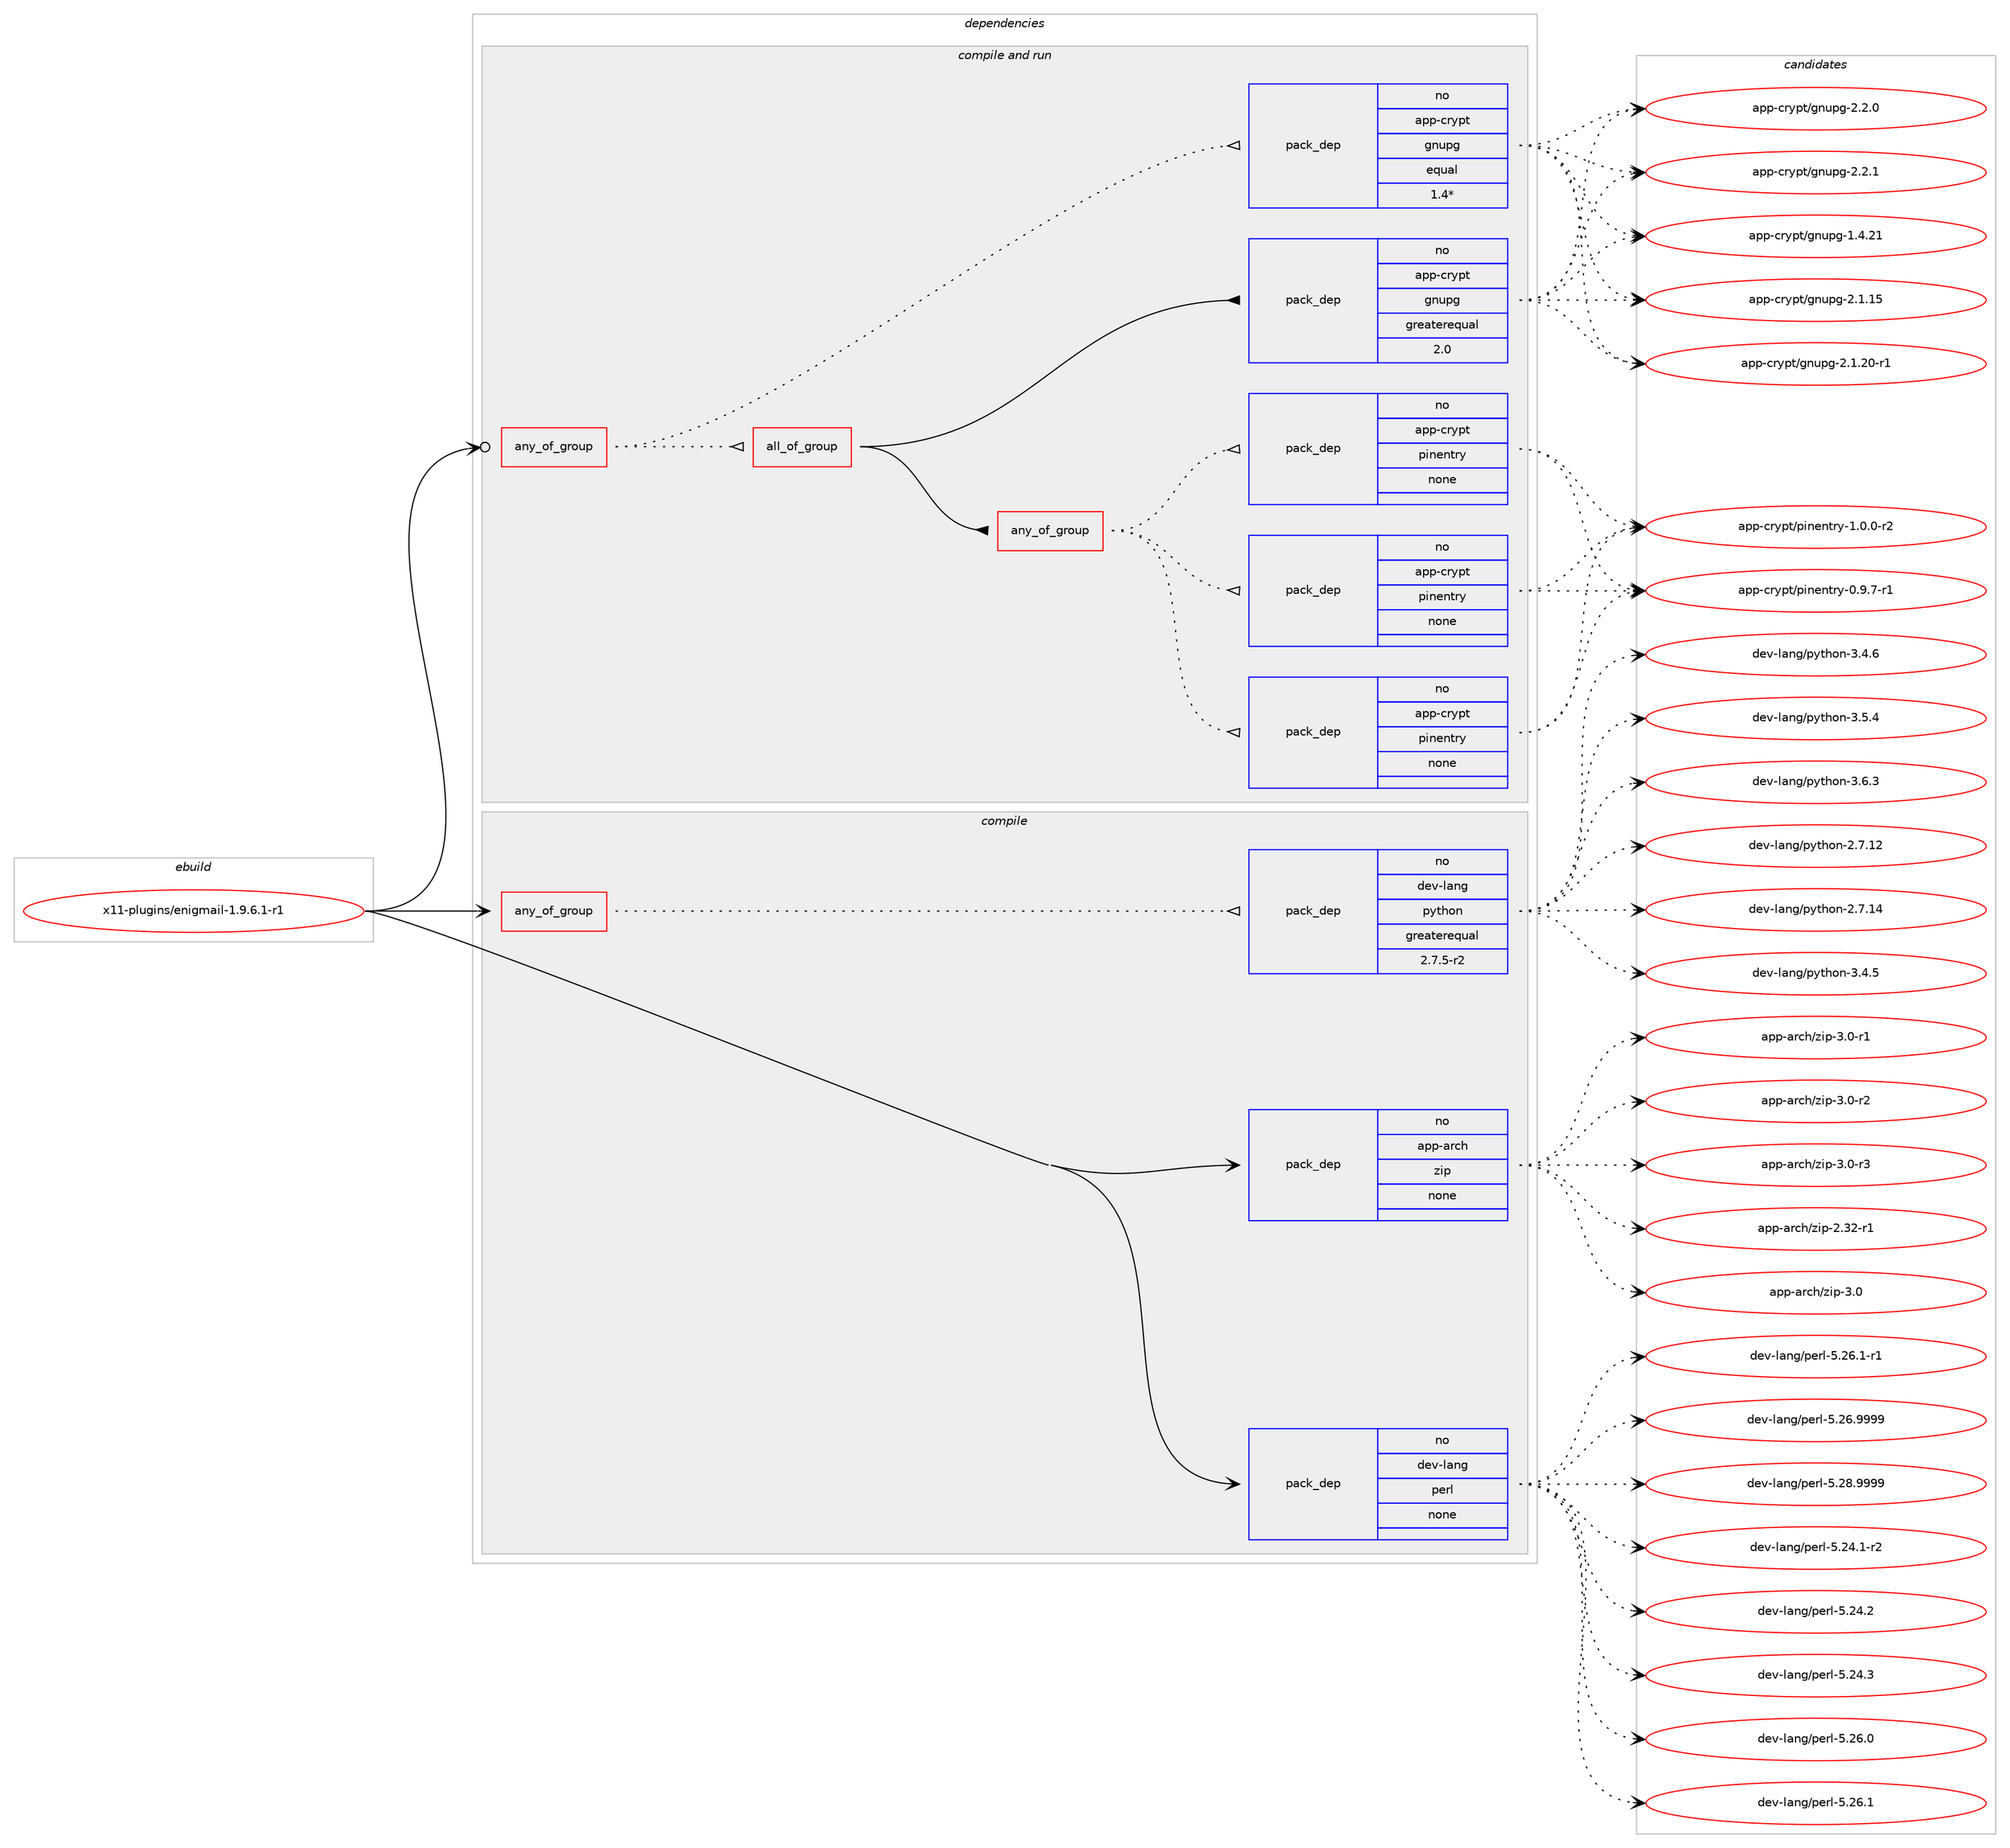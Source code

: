 digraph prolog {

# *************
# Graph options
# *************

newrank=true;
concentrate=true;
compound=true;
graph [rankdir=LR,fontname=Helvetica,fontsize=10,ranksep=1.5];#, ranksep=2.5, nodesep=0.2];
edge  [arrowhead=vee];
node  [fontname=Helvetica,fontsize=10];

# **********
# The ebuild
# **********

subgraph cluster_leftcol {
color=gray;
rank=same;
label=<<i>ebuild</i>>;
id [label="x11-plugins/enigmail-1.9.6.1-r1", color=red, width=4, href="../x11-plugins/enigmail-1.9.6.1-r1.svg"];
}

# ****************
# The dependencies
# ****************

subgraph cluster_midcol {
color=gray;
label=<<i>dependencies</i>>;
subgraph cluster_compile {
fillcolor="#eeeeee";
style=filled;
label=<<i>compile</i>>;
subgraph any9554 {
dependency526190 [label=<<TABLE BORDER="0" CELLBORDER="1" CELLSPACING="0" CELLPADDING="4"><TR><TD CELLPADDING="10">any_of_group</TD></TR></TABLE>>, shape=none, color=red];subgraph pack392769 {
dependency526191 [label=<<TABLE BORDER="0" CELLBORDER="1" CELLSPACING="0" CELLPADDING="4" WIDTH="220"><TR><TD ROWSPAN="6" CELLPADDING="30">pack_dep</TD></TR><TR><TD WIDTH="110">no</TD></TR><TR><TD>dev-lang</TD></TR><TR><TD>python</TD></TR><TR><TD>greaterequal</TD></TR><TR><TD>2.7.5-r2</TD></TR></TABLE>>, shape=none, color=blue];
}
dependency526190:e -> dependency526191:w [weight=20,style="dotted",arrowhead="oinv"];
}
id:e -> dependency526190:w [weight=20,style="solid",arrowhead="vee"];
subgraph pack392770 {
dependency526192 [label=<<TABLE BORDER="0" CELLBORDER="1" CELLSPACING="0" CELLPADDING="4" WIDTH="220"><TR><TD ROWSPAN="6" CELLPADDING="30">pack_dep</TD></TR><TR><TD WIDTH="110">no</TD></TR><TR><TD>app-arch</TD></TR><TR><TD>zip</TD></TR><TR><TD>none</TD></TR><TR><TD></TD></TR></TABLE>>, shape=none, color=blue];
}
id:e -> dependency526192:w [weight=20,style="solid",arrowhead="vee"];
subgraph pack392771 {
dependency526193 [label=<<TABLE BORDER="0" CELLBORDER="1" CELLSPACING="0" CELLPADDING="4" WIDTH="220"><TR><TD ROWSPAN="6" CELLPADDING="30">pack_dep</TD></TR><TR><TD WIDTH="110">no</TD></TR><TR><TD>dev-lang</TD></TR><TR><TD>perl</TD></TR><TR><TD>none</TD></TR><TR><TD></TD></TR></TABLE>>, shape=none, color=blue];
}
id:e -> dependency526193:w [weight=20,style="solid",arrowhead="vee"];
}
subgraph cluster_compileandrun {
fillcolor="#eeeeee";
style=filled;
label=<<i>compile and run</i>>;
subgraph any9555 {
dependency526194 [label=<<TABLE BORDER="0" CELLBORDER="1" CELLSPACING="0" CELLPADDING="4"><TR><TD CELLPADDING="10">any_of_group</TD></TR></TABLE>>, shape=none, color=red];subgraph all346 {
dependency526195 [label=<<TABLE BORDER="0" CELLBORDER="1" CELLSPACING="0" CELLPADDING="4"><TR><TD CELLPADDING="10">all_of_group</TD></TR></TABLE>>, shape=none, color=red];subgraph pack392772 {
dependency526196 [label=<<TABLE BORDER="0" CELLBORDER="1" CELLSPACING="0" CELLPADDING="4" WIDTH="220"><TR><TD ROWSPAN="6" CELLPADDING="30">pack_dep</TD></TR><TR><TD WIDTH="110">no</TD></TR><TR><TD>app-crypt</TD></TR><TR><TD>gnupg</TD></TR><TR><TD>greaterequal</TD></TR><TR><TD>2.0</TD></TR></TABLE>>, shape=none, color=blue];
}
dependency526195:e -> dependency526196:w [weight=20,style="solid",arrowhead="inv"];
subgraph any9556 {
dependency526197 [label=<<TABLE BORDER="0" CELLBORDER="1" CELLSPACING="0" CELLPADDING="4"><TR><TD CELLPADDING="10">any_of_group</TD></TR></TABLE>>, shape=none, color=red];subgraph pack392773 {
dependency526198 [label=<<TABLE BORDER="0" CELLBORDER="1" CELLSPACING="0" CELLPADDING="4" WIDTH="220"><TR><TD ROWSPAN="6" CELLPADDING="30">pack_dep</TD></TR><TR><TD WIDTH="110">no</TD></TR><TR><TD>app-crypt</TD></TR><TR><TD>pinentry</TD></TR><TR><TD>none</TD></TR><TR><TD></TD></TR></TABLE>>, shape=none, color=blue];
}
dependency526197:e -> dependency526198:w [weight=20,style="dotted",arrowhead="oinv"];
subgraph pack392774 {
dependency526199 [label=<<TABLE BORDER="0" CELLBORDER="1" CELLSPACING="0" CELLPADDING="4" WIDTH="220"><TR><TD ROWSPAN="6" CELLPADDING="30">pack_dep</TD></TR><TR><TD WIDTH="110">no</TD></TR><TR><TD>app-crypt</TD></TR><TR><TD>pinentry</TD></TR><TR><TD>none</TD></TR><TR><TD></TD></TR></TABLE>>, shape=none, color=blue];
}
dependency526197:e -> dependency526199:w [weight=20,style="dotted",arrowhead="oinv"];
subgraph pack392775 {
dependency526200 [label=<<TABLE BORDER="0" CELLBORDER="1" CELLSPACING="0" CELLPADDING="4" WIDTH="220"><TR><TD ROWSPAN="6" CELLPADDING="30">pack_dep</TD></TR><TR><TD WIDTH="110">no</TD></TR><TR><TD>app-crypt</TD></TR><TR><TD>pinentry</TD></TR><TR><TD>none</TD></TR><TR><TD></TD></TR></TABLE>>, shape=none, color=blue];
}
dependency526197:e -> dependency526200:w [weight=20,style="dotted",arrowhead="oinv"];
}
dependency526195:e -> dependency526197:w [weight=20,style="solid",arrowhead="inv"];
}
dependency526194:e -> dependency526195:w [weight=20,style="dotted",arrowhead="oinv"];
subgraph pack392776 {
dependency526201 [label=<<TABLE BORDER="0" CELLBORDER="1" CELLSPACING="0" CELLPADDING="4" WIDTH="220"><TR><TD ROWSPAN="6" CELLPADDING="30">pack_dep</TD></TR><TR><TD WIDTH="110">no</TD></TR><TR><TD>app-crypt</TD></TR><TR><TD>gnupg</TD></TR><TR><TD>equal</TD></TR><TR><TD>1.4*</TD></TR></TABLE>>, shape=none, color=blue];
}
dependency526194:e -> dependency526201:w [weight=20,style="dotted",arrowhead="oinv"];
}
id:e -> dependency526194:w [weight=20,style="solid",arrowhead="odotvee"];
}
subgraph cluster_run {
fillcolor="#eeeeee";
style=filled;
label=<<i>run</i>>;
}
}

# **************
# The candidates
# **************

subgraph cluster_choices {
rank=same;
color=gray;
label=<<i>candidates</i>>;

subgraph choice392769 {
color=black;
nodesep=1;
choice10010111845108971101034711212111610411111045504655464950 [label="dev-lang/python-2.7.12", color=red, width=4,href="../dev-lang/python-2.7.12.svg"];
choice10010111845108971101034711212111610411111045504655464952 [label="dev-lang/python-2.7.14", color=red, width=4,href="../dev-lang/python-2.7.14.svg"];
choice100101118451089711010347112121116104111110455146524653 [label="dev-lang/python-3.4.5", color=red, width=4,href="../dev-lang/python-3.4.5.svg"];
choice100101118451089711010347112121116104111110455146524654 [label="dev-lang/python-3.4.6", color=red, width=4,href="../dev-lang/python-3.4.6.svg"];
choice100101118451089711010347112121116104111110455146534652 [label="dev-lang/python-3.5.4", color=red, width=4,href="../dev-lang/python-3.5.4.svg"];
choice100101118451089711010347112121116104111110455146544651 [label="dev-lang/python-3.6.3", color=red, width=4,href="../dev-lang/python-3.6.3.svg"];
dependency526191:e -> choice10010111845108971101034711212111610411111045504655464950:w [style=dotted,weight="100"];
dependency526191:e -> choice10010111845108971101034711212111610411111045504655464952:w [style=dotted,weight="100"];
dependency526191:e -> choice100101118451089711010347112121116104111110455146524653:w [style=dotted,weight="100"];
dependency526191:e -> choice100101118451089711010347112121116104111110455146524654:w [style=dotted,weight="100"];
dependency526191:e -> choice100101118451089711010347112121116104111110455146534652:w [style=dotted,weight="100"];
dependency526191:e -> choice100101118451089711010347112121116104111110455146544651:w [style=dotted,weight="100"];
}
subgraph choice392770 {
color=black;
nodesep=1;
choice971121124597114991044712210511245504651504511449 [label="app-arch/zip-2.32-r1", color=red, width=4,href="../app-arch/zip-2.32-r1.svg"];
choice971121124597114991044712210511245514648 [label="app-arch/zip-3.0", color=red, width=4,href="../app-arch/zip-3.0.svg"];
choice9711211245971149910447122105112455146484511449 [label="app-arch/zip-3.0-r1", color=red, width=4,href="../app-arch/zip-3.0-r1.svg"];
choice9711211245971149910447122105112455146484511450 [label="app-arch/zip-3.0-r2", color=red, width=4,href="../app-arch/zip-3.0-r2.svg"];
choice9711211245971149910447122105112455146484511451 [label="app-arch/zip-3.0-r3", color=red, width=4,href="../app-arch/zip-3.0-r3.svg"];
dependency526192:e -> choice971121124597114991044712210511245504651504511449:w [style=dotted,weight="100"];
dependency526192:e -> choice971121124597114991044712210511245514648:w [style=dotted,weight="100"];
dependency526192:e -> choice9711211245971149910447122105112455146484511449:w [style=dotted,weight="100"];
dependency526192:e -> choice9711211245971149910447122105112455146484511450:w [style=dotted,weight="100"];
dependency526192:e -> choice9711211245971149910447122105112455146484511451:w [style=dotted,weight="100"];
}
subgraph choice392771 {
color=black;
nodesep=1;
choice100101118451089711010347112101114108455346505246494511450 [label="dev-lang/perl-5.24.1-r2", color=red, width=4,href="../dev-lang/perl-5.24.1-r2.svg"];
choice10010111845108971101034711210111410845534650524650 [label="dev-lang/perl-5.24.2", color=red, width=4,href="../dev-lang/perl-5.24.2.svg"];
choice10010111845108971101034711210111410845534650524651 [label="dev-lang/perl-5.24.3", color=red, width=4,href="../dev-lang/perl-5.24.3.svg"];
choice10010111845108971101034711210111410845534650544648 [label="dev-lang/perl-5.26.0", color=red, width=4,href="../dev-lang/perl-5.26.0.svg"];
choice10010111845108971101034711210111410845534650544649 [label="dev-lang/perl-5.26.1", color=red, width=4,href="../dev-lang/perl-5.26.1.svg"];
choice100101118451089711010347112101114108455346505446494511449 [label="dev-lang/perl-5.26.1-r1", color=red, width=4,href="../dev-lang/perl-5.26.1-r1.svg"];
choice10010111845108971101034711210111410845534650544657575757 [label="dev-lang/perl-5.26.9999", color=red, width=4,href="../dev-lang/perl-5.26.9999.svg"];
choice10010111845108971101034711210111410845534650564657575757 [label="dev-lang/perl-5.28.9999", color=red, width=4,href="../dev-lang/perl-5.28.9999.svg"];
dependency526193:e -> choice100101118451089711010347112101114108455346505246494511450:w [style=dotted,weight="100"];
dependency526193:e -> choice10010111845108971101034711210111410845534650524650:w [style=dotted,weight="100"];
dependency526193:e -> choice10010111845108971101034711210111410845534650524651:w [style=dotted,weight="100"];
dependency526193:e -> choice10010111845108971101034711210111410845534650544648:w [style=dotted,weight="100"];
dependency526193:e -> choice10010111845108971101034711210111410845534650544649:w [style=dotted,weight="100"];
dependency526193:e -> choice100101118451089711010347112101114108455346505446494511449:w [style=dotted,weight="100"];
dependency526193:e -> choice10010111845108971101034711210111410845534650544657575757:w [style=dotted,weight="100"];
dependency526193:e -> choice10010111845108971101034711210111410845534650564657575757:w [style=dotted,weight="100"];
}
subgraph choice392772 {
color=black;
nodesep=1;
choice9711211245991141211121164710311011711210345494652465049 [label="app-crypt/gnupg-1.4.21", color=red, width=4,href="../app-crypt/gnupg-1.4.21.svg"];
choice9711211245991141211121164710311011711210345504649464953 [label="app-crypt/gnupg-2.1.15", color=red, width=4,href="../app-crypt/gnupg-2.1.15.svg"];
choice97112112459911412111211647103110117112103455046494650484511449 [label="app-crypt/gnupg-2.1.20-r1", color=red, width=4,href="../app-crypt/gnupg-2.1.20-r1.svg"];
choice97112112459911412111211647103110117112103455046504648 [label="app-crypt/gnupg-2.2.0", color=red, width=4,href="../app-crypt/gnupg-2.2.0.svg"];
choice97112112459911412111211647103110117112103455046504649 [label="app-crypt/gnupg-2.2.1", color=red, width=4,href="../app-crypt/gnupg-2.2.1.svg"];
dependency526196:e -> choice9711211245991141211121164710311011711210345494652465049:w [style=dotted,weight="100"];
dependency526196:e -> choice9711211245991141211121164710311011711210345504649464953:w [style=dotted,weight="100"];
dependency526196:e -> choice97112112459911412111211647103110117112103455046494650484511449:w [style=dotted,weight="100"];
dependency526196:e -> choice97112112459911412111211647103110117112103455046504648:w [style=dotted,weight="100"];
dependency526196:e -> choice97112112459911412111211647103110117112103455046504649:w [style=dotted,weight="100"];
}
subgraph choice392773 {
color=black;
nodesep=1;
choice971121124599114121112116471121051101011101161141214548465746554511449 [label="app-crypt/pinentry-0.9.7-r1", color=red, width=4,href="../app-crypt/pinentry-0.9.7-r1.svg"];
choice971121124599114121112116471121051101011101161141214549464846484511450 [label="app-crypt/pinentry-1.0.0-r2", color=red, width=4,href="../app-crypt/pinentry-1.0.0-r2.svg"];
dependency526198:e -> choice971121124599114121112116471121051101011101161141214548465746554511449:w [style=dotted,weight="100"];
dependency526198:e -> choice971121124599114121112116471121051101011101161141214549464846484511450:w [style=dotted,weight="100"];
}
subgraph choice392774 {
color=black;
nodesep=1;
choice971121124599114121112116471121051101011101161141214548465746554511449 [label="app-crypt/pinentry-0.9.7-r1", color=red, width=4,href="../app-crypt/pinentry-0.9.7-r1.svg"];
choice971121124599114121112116471121051101011101161141214549464846484511450 [label="app-crypt/pinentry-1.0.0-r2", color=red, width=4,href="../app-crypt/pinentry-1.0.0-r2.svg"];
dependency526199:e -> choice971121124599114121112116471121051101011101161141214548465746554511449:w [style=dotted,weight="100"];
dependency526199:e -> choice971121124599114121112116471121051101011101161141214549464846484511450:w [style=dotted,weight="100"];
}
subgraph choice392775 {
color=black;
nodesep=1;
choice971121124599114121112116471121051101011101161141214548465746554511449 [label="app-crypt/pinentry-0.9.7-r1", color=red, width=4,href="../app-crypt/pinentry-0.9.7-r1.svg"];
choice971121124599114121112116471121051101011101161141214549464846484511450 [label="app-crypt/pinentry-1.0.0-r2", color=red, width=4,href="../app-crypt/pinentry-1.0.0-r2.svg"];
dependency526200:e -> choice971121124599114121112116471121051101011101161141214548465746554511449:w [style=dotted,weight="100"];
dependency526200:e -> choice971121124599114121112116471121051101011101161141214549464846484511450:w [style=dotted,weight="100"];
}
subgraph choice392776 {
color=black;
nodesep=1;
choice9711211245991141211121164710311011711210345494652465049 [label="app-crypt/gnupg-1.4.21", color=red, width=4,href="../app-crypt/gnupg-1.4.21.svg"];
choice9711211245991141211121164710311011711210345504649464953 [label="app-crypt/gnupg-2.1.15", color=red, width=4,href="../app-crypt/gnupg-2.1.15.svg"];
choice97112112459911412111211647103110117112103455046494650484511449 [label="app-crypt/gnupg-2.1.20-r1", color=red, width=4,href="../app-crypt/gnupg-2.1.20-r1.svg"];
choice97112112459911412111211647103110117112103455046504648 [label="app-crypt/gnupg-2.2.0", color=red, width=4,href="../app-crypt/gnupg-2.2.0.svg"];
choice97112112459911412111211647103110117112103455046504649 [label="app-crypt/gnupg-2.2.1", color=red, width=4,href="../app-crypt/gnupg-2.2.1.svg"];
dependency526201:e -> choice9711211245991141211121164710311011711210345494652465049:w [style=dotted,weight="100"];
dependency526201:e -> choice9711211245991141211121164710311011711210345504649464953:w [style=dotted,weight="100"];
dependency526201:e -> choice97112112459911412111211647103110117112103455046494650484511449:w [style=dotted,weight="100"];
dependency526201:e -> choice97112112459911412111211647103110117112103455046504648:w [style=dotted,weight="100"];
dependency526201:e -> choice97112112459911412111211647103110117112103455046504649:w [style=dotted,weight="100"];
}
}

}

